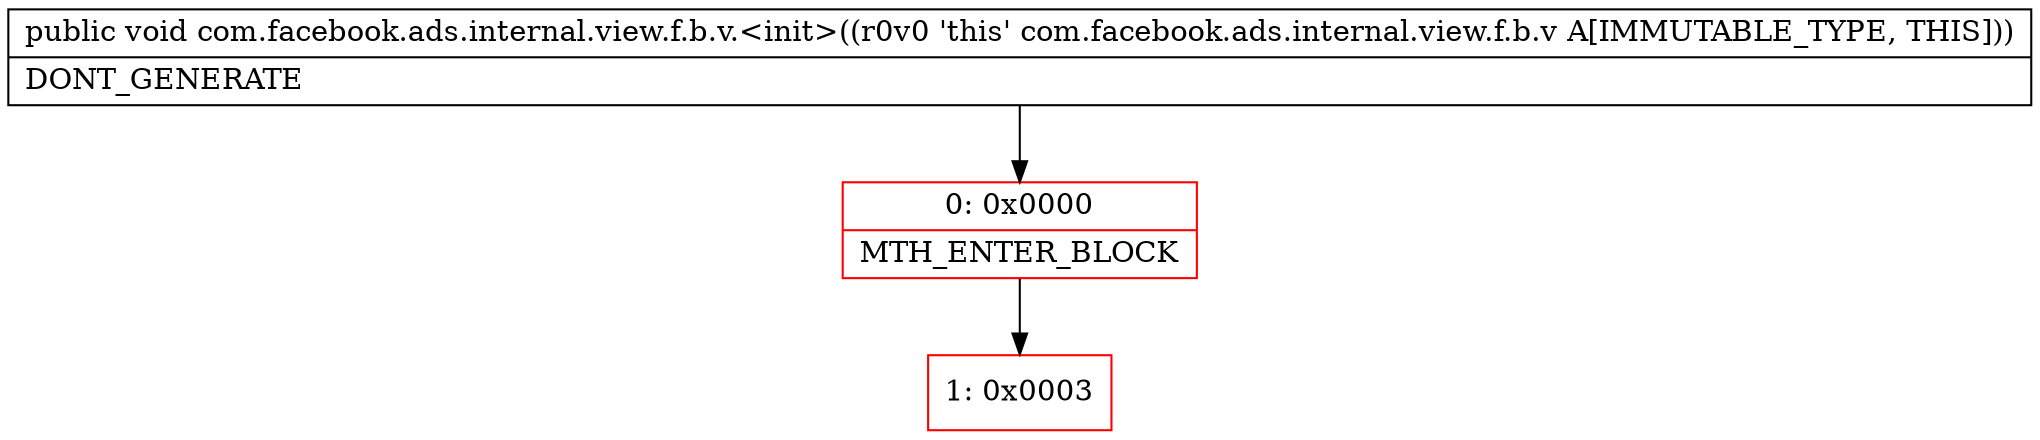 digraph "CFG forcom.facebook.ads.internal.view.f.b.v.\<init\>()V" {
subgraph cluster_Region_1116148092 {
label = "R(0)";
node [shape=record,color=blue];
}
Node_0 [shape=record,color=red,label="{0\:\ 0x0000|MTH_ENTER_BLOCK\l}"];
Node_1 [shape=record,color=red,label="{1\:\ 0x0003}"];
MethodNode[shape=record,label="{public void com.facebook.ads.internal.view.f.b.v.\<init\>((r0v0 'this' com.facebook.ads.internal.view.f.b.v A[IMMUTABLE_TYPE, THIS]))  | DONT_GENERATE\l}"];
MethodNode -> Node_0;
Node_0 -> Node_1;
}

